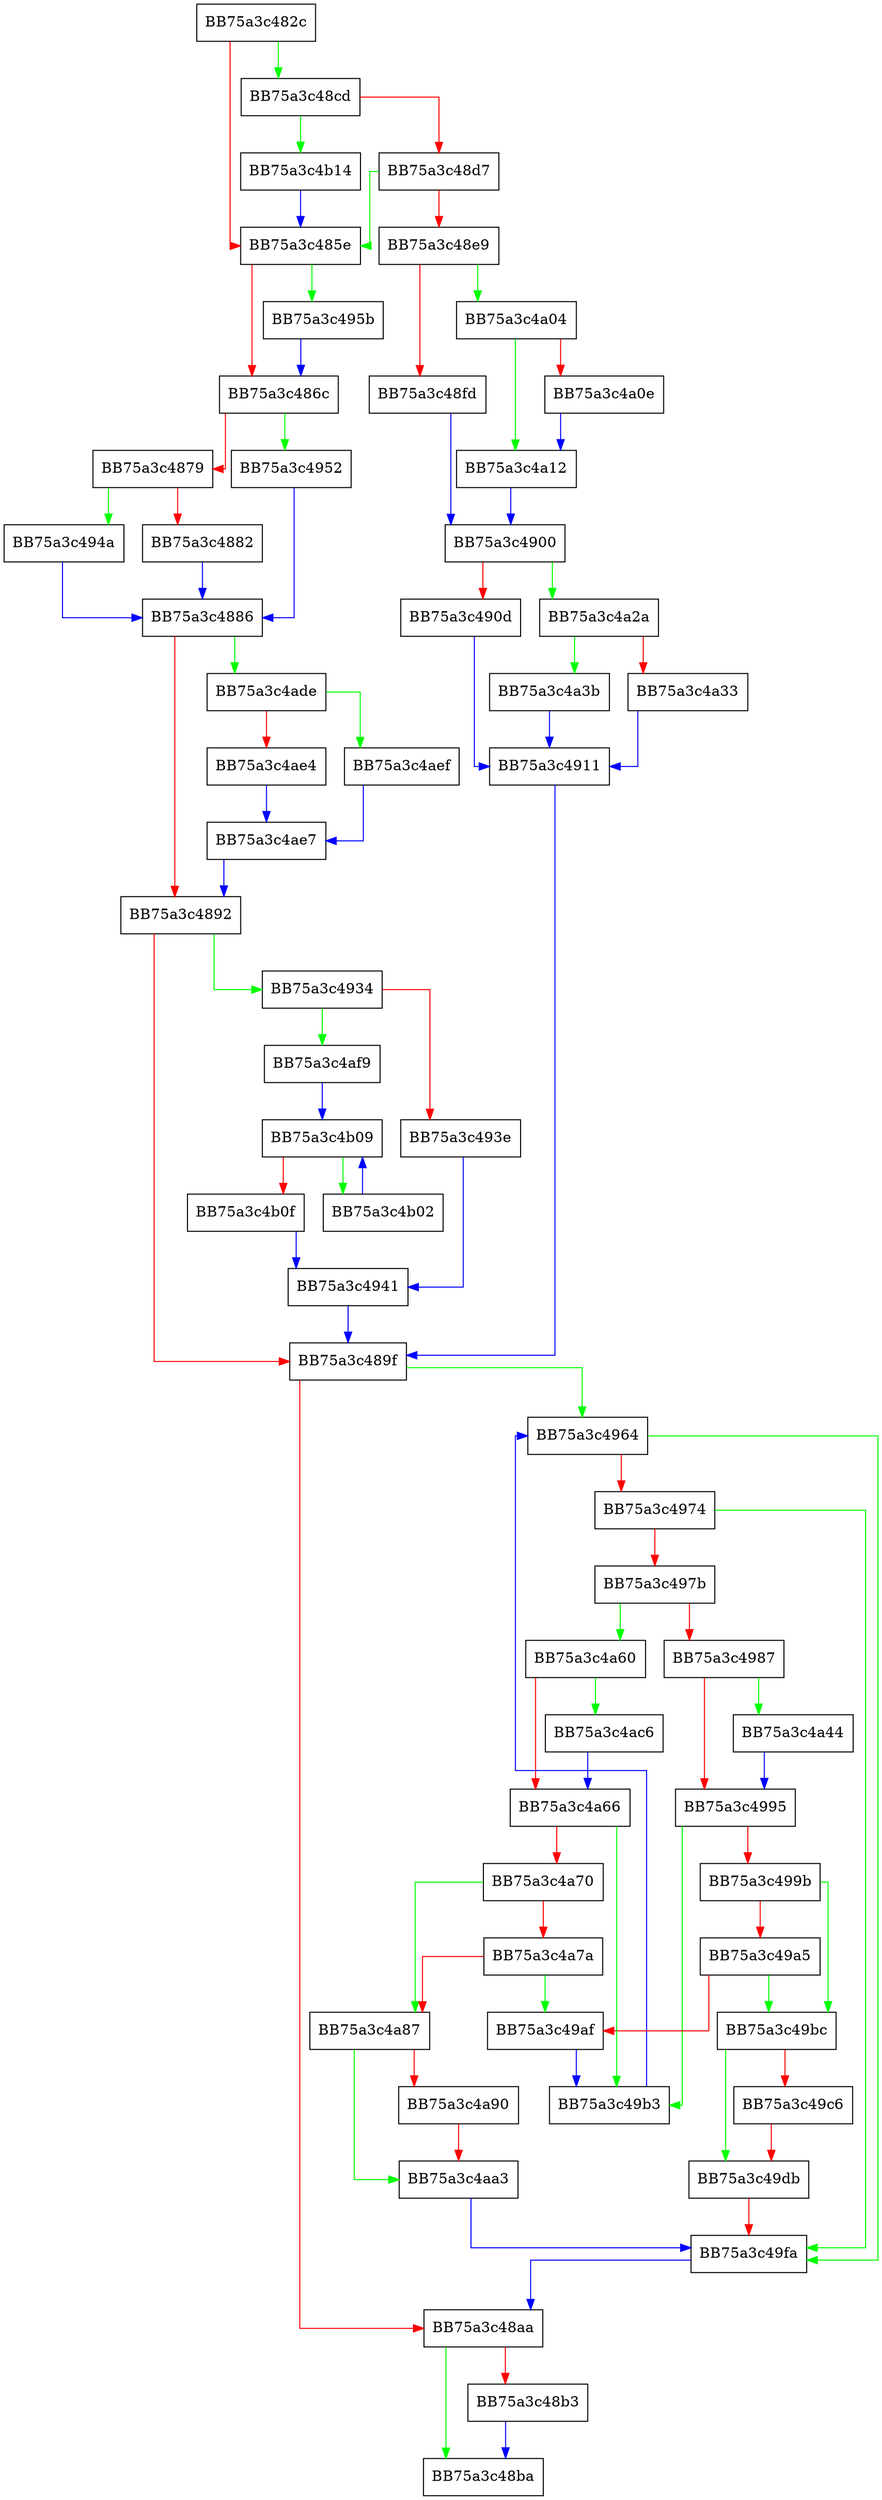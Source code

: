 digraph _Extract {
  node [shape="box"];
  graph [splines=ortho];
  BB75a3c482c -> BB75a3c48cd [color="green"];
  BB75a3c482c -> BB75a3c485e [color="red"];
  BB75a3c485e -> BB75a3c495b [color="green"];
  BB75a3c485e -> BB75a3c486c [color="red"];
  BB75a3c486c -> BB75a3c4952 [color="green"];
  BB75a3c486c -> BB75a3c4879 [color="red"];
  BB75a3c4879 -> BB75a3c494a [color="green"];
  BB75a3c4879 -> BB75a3c4882 [color="red"];
  BB75a3c4882 -> BB75a3c4886 [color="blue"];
  BB75a3c4886 -> BB75a3c4ade [color="green"];
  BB75a3c4886 -> BB75a3c4892 [color="red"];
  BB75a3c4892 -> BB75a3c4934 [color="green"];
  BB75a3c4892 -> BB75a3c489f [color="red"];
  BB75a3c489f -> BB75a3c4964 [color="green"];
  BB75a3c489f -> BB75a3c48aa [color="red"];
  BB75a3c48aa -> BB75a3c48ba [color="green"];
  BB75a3c48aa -> BB75a3c48b3 [color="red"];
  BB75a3c48b3 -> BB75a3c48ba [color="blue"];
  BB75a3c48cd -> BB75a3c4b14 [color="green"];
  BB75a3c48cd -> BB75a3c48d7 [color="red"];
  BB75a3c48d7 -> BB75a3c485e [color="green"];
  BB75a3c48d7 -> BB75a3c48e9 [color="red"];
  BB75a3c48e9 -> BB75a3c4a04 [color="green"];
  BB75a3c48e9 -> BB75a3c48fd [color="red"];
  BB75a3c48fd -> BB75a3c4900 [color="blue"];
  BB75a3c4900 -> BB75a3c4a2a [color="green"];
  BB75a3c4900 -> BB75a3c490d [color="red"];
  BB75a3c490d -> BB75a3c4911 [color="blue"];
  BB75a3c4911 -> BB75a3c489f [color="blue"];
  BB75a3c4934 -> BB75a3c4af9 [color="green"];
  BB75a3c4934 -> BB75a3c493e [color="red"];
  BB75a3c493e -> BB75a3c4941 [color="blue"];
  BB75a3c4941 -> BB75a3c489f [color="blue"];
  BB75a3c494a -> BB75a3c4886 [color="blue"];
  BB75a3c4952 -> BB75a3c4886 [color="blue"];
  BB75a3c495b -> BB75a3c486c [color="blue"];
  BB75a3c4964 -> BB75a3c49fa [color="green"];
  BB75a3c4964 -> BB75a3c4974 [color="red"];
  BB75a3c4974 -> BB75a3c49fa [color="green"];
  BB75a3c4974 -> BB75a3c497b [color="red"];
  BB75a3c497b -> BB75a3c4a60 [color="green"];
  BB75a3c497b -> BB75a3c4987 [color="red"];
  BB75a3c4987 -> BB75a3c4a44 [color="green"];
  BB75a3c4987 -> BB75a3c4995 [color="red"];
  BB75a3c4995 -> BB75a3c49b3 [color="green"];
  BB75a3c4995 -> BB75a3c499b [color="red"];
  BB75a3c499b -> BB75a3c49bc [color="green"];
  BB75a3c499b -> BB75a3c49a5 [color="red"];
  BB75a3c49a5 -> BB75a3c49bc [color="green"];
  BB75a3c49a5 -> BB75a3c49af [color="red"];
  BB75a3c49af -> BB75a3c49b3 [color="blue"];
  BB75a3c49b3 -> BB75a3c4964 [color="blue"];
  BB75a3c49bc -> BB75a3c49db [color="green"];
  BB75a3c49bc -> BB75a3c49c6 [color="red"];
  BB75a3c49c6 -> BB75a3c49db [color="red"];
  BB75a3c49db -> BB75a3c49fa [color="red"];
  BB75a3c49fa -> BB75a3c48aa [color="blue"];
  BB75a3c4a04 -> BB75a3c4a12 [color="green"];
  BB75a3c4a04 -> BB75a3c4a0e [color="red"];
  BB75a3c4a0e -> BB75a3c4a12 [color="blue"];
  BB75a3c4a12 -> BB75a3c4900 [color="blue"];
  BB75a3c4a2a -> BB75a3c4a3b [color="green"];
  BB75a3c4a2a -> BB75a3c4a33 [color="red"];
  BB75a3c4a33 -> BB75a3c4911 [color="blue"];
  BB75a3c4a3b -> BB75a3c4911 [color="blue"];
  BB75a3c4a44 -> BB75a3c4995 [color="blue"];
  BB75a3c4a60 -> BB75a3c4ac6 [color="green"];
  BB75a3c4a60 -> BB75a3c4a66 [color="red"];
  BB75a3c4a66 -> BB75a3c49b3 [color="green"];
  BB75a3c4a66 -> BB75a3c4a70 [color="red"];
  BB75a3c4a70 -> BB75a3c4a87 [color="green"];
  BB75a3c4a70 -> BB75a3c4a7a [color="red"];
  BB75a3c4a7a -> BB75a3c49af [color="green"];
  BB75a3c4a7a -> BB75a3c4a87 [color="red"];
  BB75a3c4a87 -> BB75a3c4aa3 [color="green"];
  BB75a3c4a87 -> BB75a3c4a90 [color="red"];
  BB75a3c4a90 -> BB75a3c4aa3 [color="red"];
  BB75a3c4aa3 -> BB75a3c49fa [color="blue"];
  BB75a3c4ac6 -> BB75a3c4a66 [color="blue"];
  BB75a3c4ade -> BB75a3c4aef [color="green"];
  BB75a3c4ade -> BB75a3c4ae4 [color="red"];
  BB75a3c4ae4 -> BB75a3c4ae7 [color="blue"];
  BB75a3c4ae7 -> BB75a3c4892 [color="blue"];
  BB75a3c4aef -> BB75a3c4ae7 [color="blue"];
  BB75a3c4af9 -> BB75a3c4b09 [color="blue"];
  BB75a3c4b02 -> BB75a3c4b09 [color="blue"];
  BB75a3c4b09 -> BB75a3c4b02 [color="green"];
  BB75a3c4b09 -> BB75a3c4b0f [color="red"];
  BB75a3c4b0f -> BB75a3c4941 [color="blue"];
  BB75a3c4b14 -> BB75a3c485e [color="blue"];
}